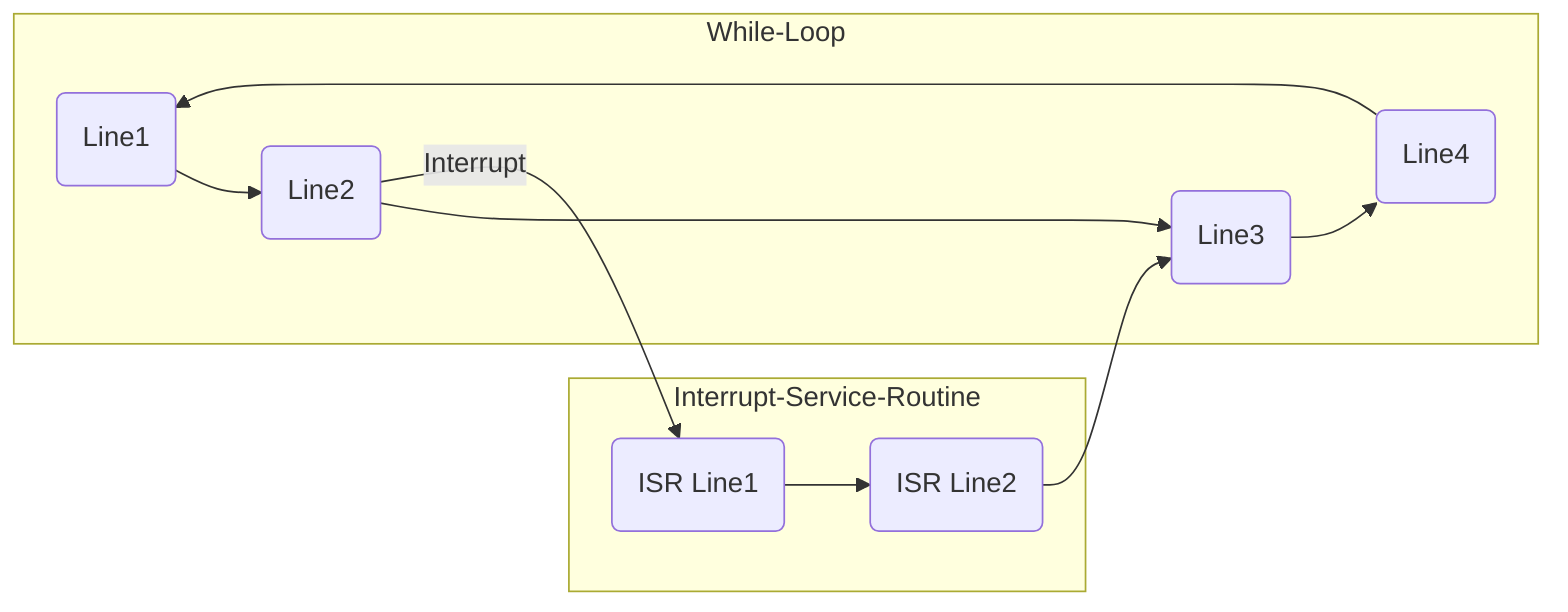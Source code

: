 flowchart LR
    subgraph While-Loop
        direction TB
        4(Line1) 
        --> 5(Line2)
        --> 6(Line3)
        --> 7(Line4)
        --> 4(Line1)
    end
    subgraph Interrupt-Service-Routine
        direction TB
        5(Line2)
        -->|Interrupt| ISR1(ISR Line1)
        --> ISR2(ISR Line2)  
        --> 6(Line3)
    end